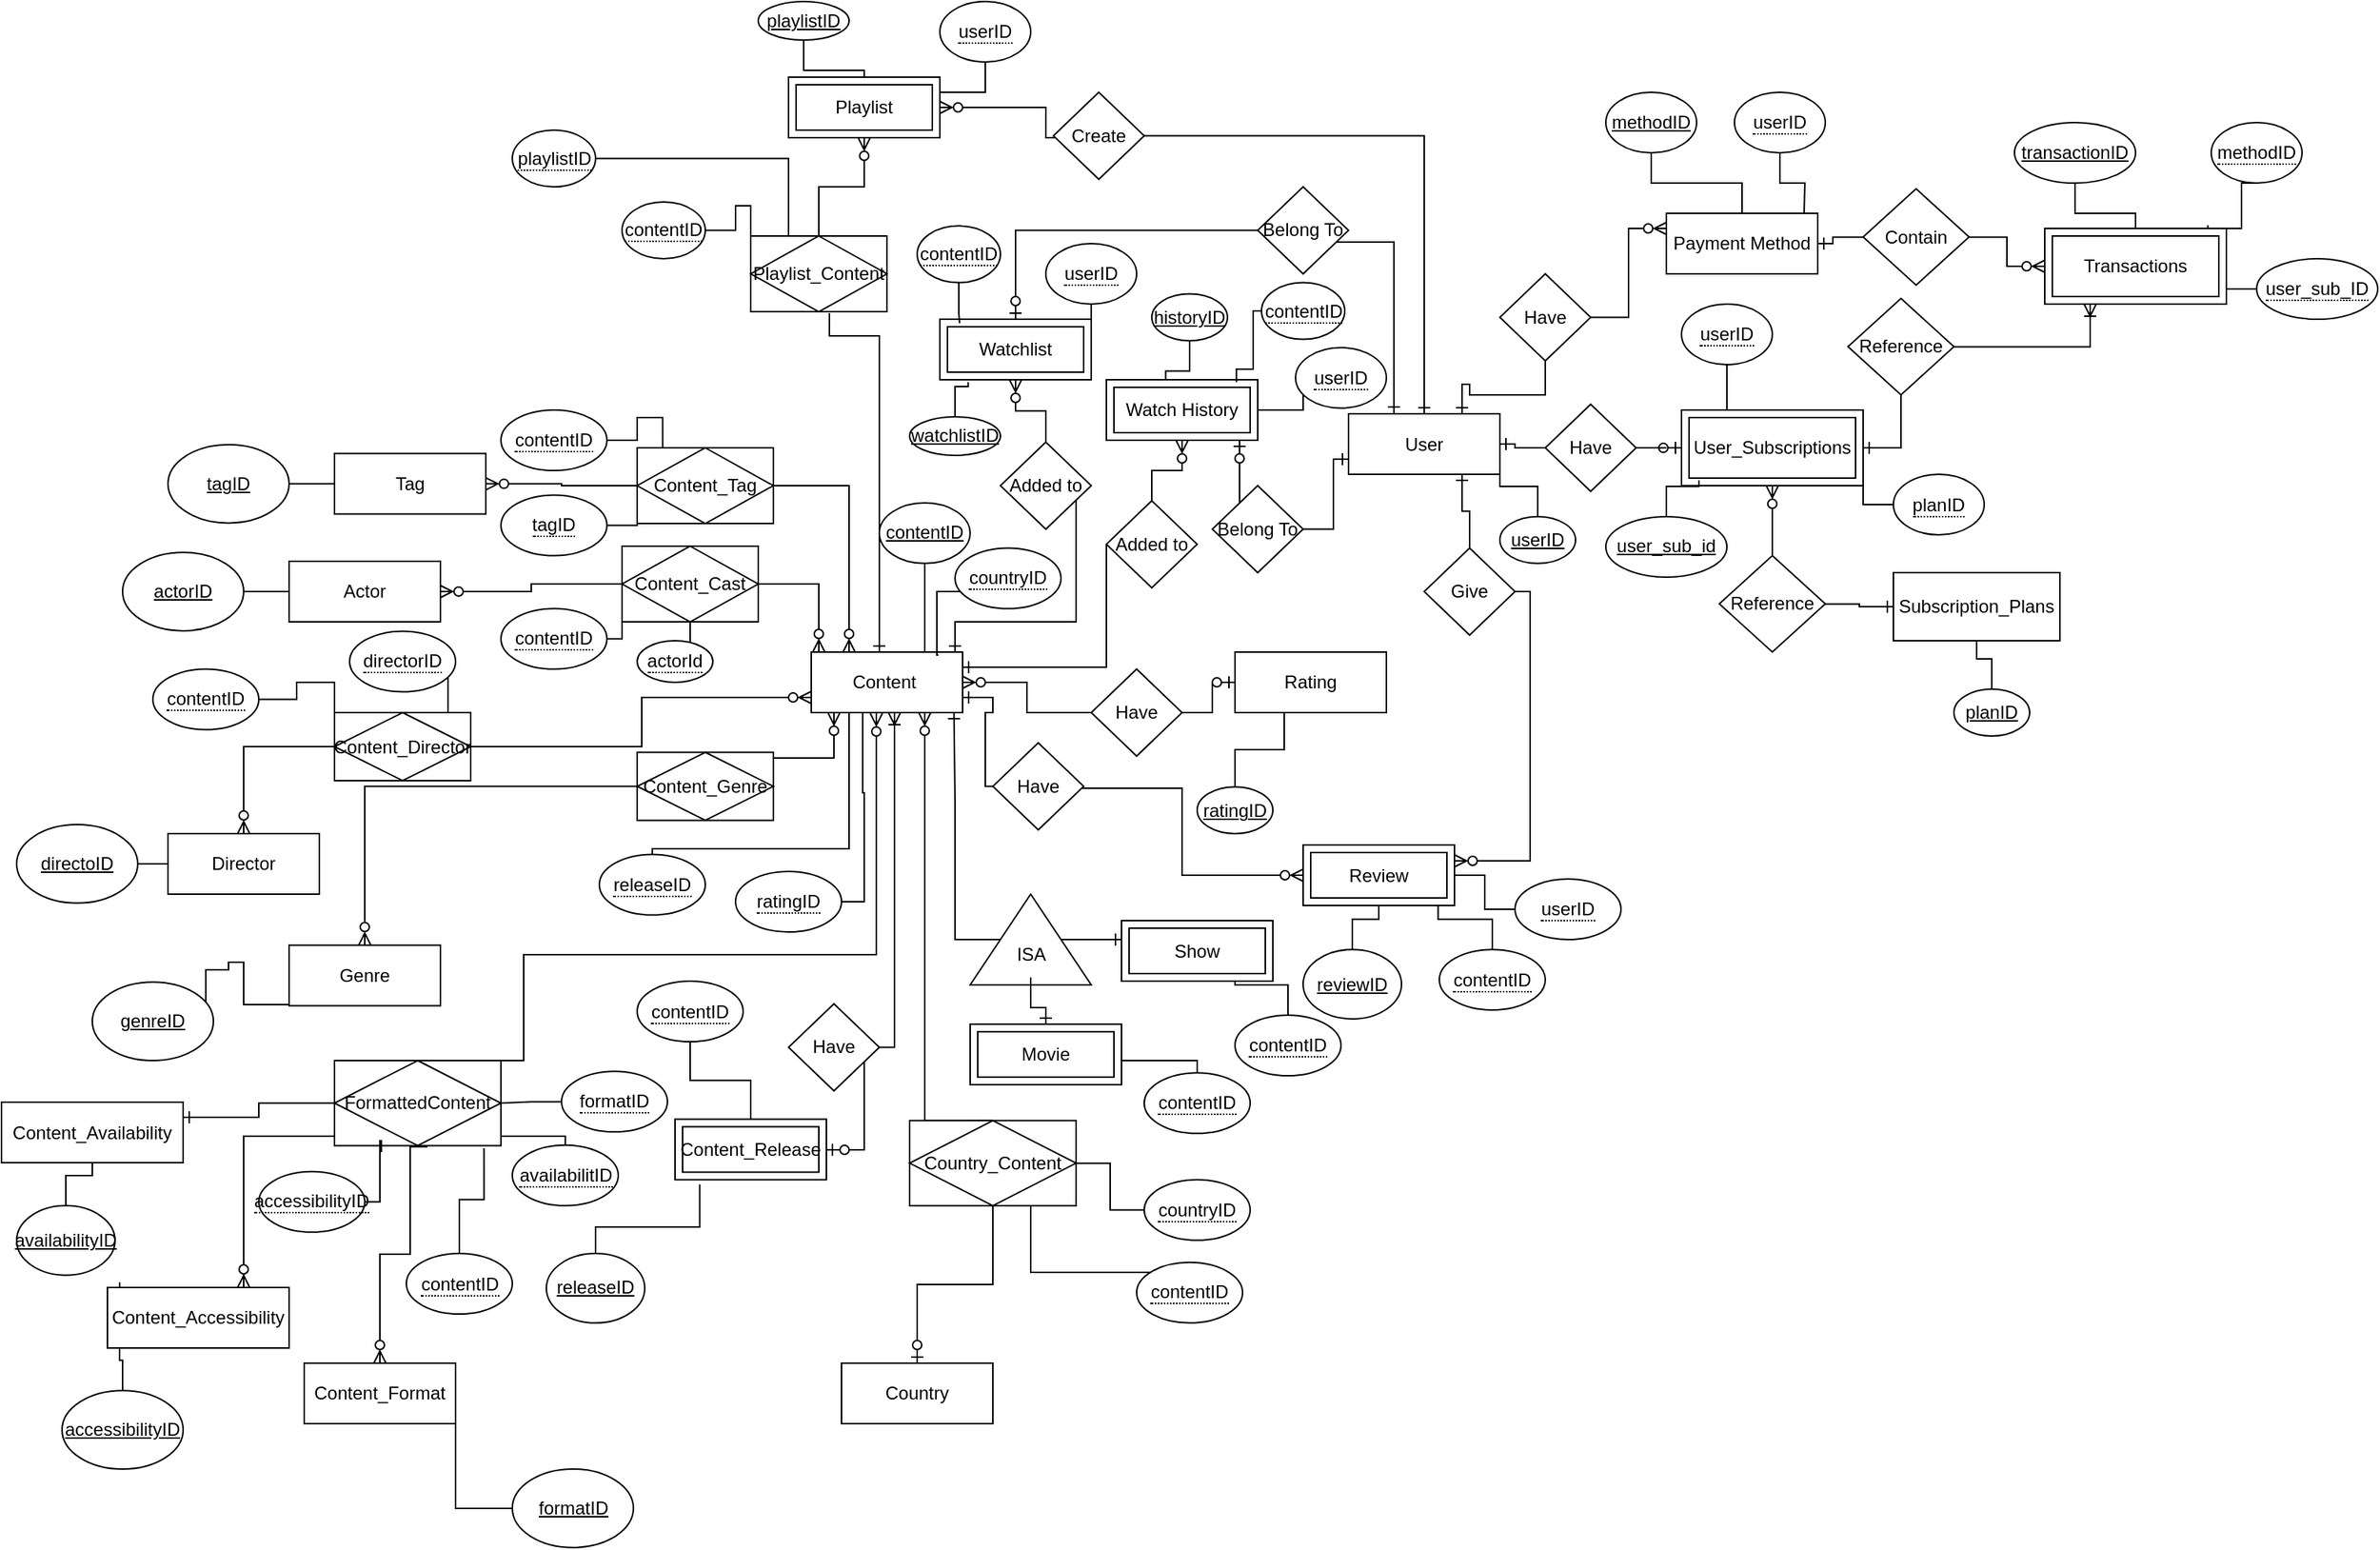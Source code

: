<mxfile version="26.2.15">
  <diagram name="Page-1" id="jFH7VCU_VC9FivVsmgu8">
    <mxGraphModel dx="3639" dy="2957" grid="1" gridSize="10" guides="1" tooltips="1" connect="1" arrows="1" fold="1" page="1" pageScale="1" pageWidth="850" pageHeight="1100" math="0" shadow="0">
      <root>
        <mxCell id="0" />
        <mxCell id="1" parent="0" />
        <mxCell id="uuQKjsw6KnlotaXKuw2k-1" value="Content&amp;nbsp;" style="whiteSpace=wrap;html=1;align=center;" parent="1" vertex="1">
          <mxGeometry x="375" y="310" width="100" height="40" as="geometry" />
        </mxCell>
        <mxCell id="uuQKjsw6KnlotaXKuw2k-2" value="Director" style="whiteSpace=wrap;html=1;align=center;" parent="1" vertex="1">
          <mxGeometry x="-50" y="430" width="100" height="40" as="geometry" />
        </mxCell>
        <mxCell id="uuQKjsw6KnlotaXKuw2k-3" value="Actor" style="whiteSpace=wrap;html=1;align=center;" parent="1" vertex="1">
          <mxGeometry x="30" y="250" width="100" height="40" as="geometry" />
        </mxCell>
        <mxCell id="uuQKjsw6KnlotaXKuw2k-4" value="Genre" style="whiteSpace=wrap;html=1;align=center;" parent="1" vertex="1">
          <mxGeometry x="30" y="503.75" width="100" height="40" as="geometry" />
        </mxCell>
        <mxCell id="uuQKjsw6KnlotaXKuw2k-8" value="" style="edgeStyle=orthogonalEdgeStyle;rounded=0;orthogonalLoop=1;jettySize=auto;html=1;endArrow=ERzeroToMany;endFill=0;" parent="1" source="uuQKjsw6KnlotaXKuw2k-7" target="uuQKjsw6KnlotaXKuw2k-3" edge="1">
          <mxGeometry relative="1" as="geometry" />
        </mxCell>
        <mxCell id="uuQKjsw6KnlotaXKuw2k-9" value="" style="edgeStyle=orthogonalEdgeStyle;rounded=0;orthogonalLoop=1;jettySize=auto;html=1;endArrow=ERzeroToMany;endFill=0;" parent="1" source="uuQKjsw6KnlotaXKuw2k-7" target="uuQKjsw6KnlotaXKuw2k-1" edge="1">
          <mxGeometry relative="1" as="geometry">
            <Array as="points">
              <mxPoint x="380" y="265" />
            </Array>
          </mxGeometry>
        </mxCell>
        <mxCell id="uuQKjsw6KnlotaXKuw2k-7" value="Content_Cast" style="shape=associativeEntity;whiteSpace=wrap;html=1;align=center;" parent="1" vertex="1">
          <mxGeometry x="250" y="240" width="90" height="50" as="geometry" />
        </mxCell>
        <mxCell id="uuQKjsw6KnlotaXKuw2k-14" value="" style="edgeStyle=orthogonalEdgeStyle;rounded=0;orthogonalLoop=1;jettySize=auto;html=1;endArrow=ERzeroToMany;endFill=0;" parent="1" source="uuQKjsw6KnlotaXKuw2k-13" target="uuQKjsw6KnlotaXKuw2k-1" edge="1">
          <mxGeometry relative="1" as="geometry">
            <Array as="points">
              <mxPoint x="263" y="373" />
              <mxPoint x="263" y="340" />
            </Array>
          </mxGeometry>
        </mxCell>
        <mxCell id="uuQKjsw6KnlotaXKuw2k-15" value="" style="edgeStyle=orthogonalEdgeStyle;rounded=0;orthogonalLoop=1;jettySize=auto;html=1;endArrow=ERzeroToMany;endFill=0;" parent="1" source="uuQKjsw6KnlotaXKuw2k-13" target="uuQKjsw6KnlotaXKuw2k-2" edge="1">
          <mxGeometry relative="1" as="geometry" />
        </mxCell>
        <mxCell id="uuQKjsw6KnlotaXKuw2k-13" value="Content_Director" style="shape=associativeEntity;whiteSpace=wrap;html=1;align=center;" parent="1" vertex="1">
          <mxGeometry x="60" y="350" width="90" height="45" as="geometry" />
        </mxCell>
        <mxCell id="uuQKjsw6KnlotaXKuw2k-17" style="edgeStyle=orthogonalEdgeStyle;rounded=0;orthogonalLoop=1;jettySize=auto;html=1;endArrow=ERzeroToMany;endFill=0;exitX=1;exitY=0.25;exitDx=0;exitDy=0;" parent="1" source="Eqg1BAWGYRkSz8PDSoUg-21" edge="1">
          <mxGeometry relative="1" as="geometry">
            <mxPoint x="390" y="350" as="targetPoint" />
            <Array as="points">
              <mxPoint x="350" y="380" />
              <mxPoint x="390" y="380" />
            </Array>
            <mxPoint x="330" y="380" as="sourcePoint" />
          </mxGeometry>
        </mxCell>
        <mxCell id="uuQKjsw6KnlotaXKuw2k-18" value="" style="edgeStyle=orthogonalEdgeStyle;rounded=0;orthogonalLoop=1;jettySize=auto;html=1;endArrow=ERzeroToMany;endFill=0;exitX=0;exitY=0.5;exitDx=0;exitDy=0;" parent="1" source="Eqg1BAWGYRkSz8PDSoUg-21" target="uuQKjsw6KnlotaXKuw2k-4" edge="1">
          <mxGeometry relative="1" as="geometry">
            <mxPoint x="270" y="400" as="sourcePoint" />
          </mxGeometry>
        </mxCell>
        <mxCell id="uuQKjsw6KnlotaXKuw2k-19" value="Review" style="shape=ext;margin=3;double=1;whiteSpace=wrap;html=1;align=center;" parent="1" vertex="1">
          <mxGeometry x="700" y="437.5" width="100" height="40" as="geometry" />
        </mxCell>
        <mxCell id="uuQKjsw6KnlotaXKuw2k-23" style="edgeStyle=orthogonalEdgeStyle;rounded=0;orthogonalLoop=1;jettySize=auto;html=1;entryX=0;entryY=0.5;entryDx=0;entryDy=0;endArrow=ERzeroToMany;endFill=0;" parent="1" source="uuQKjsw6KnlotaXKuw2k-22" target="uuQKjsw6KnlotaXKuw2k-19" edge="1">
          <mxGeometry relative="1" as="geometry">
            <Array as="points">
              <mxPoint x="620" y="400" />
              <mxPoint x="620" y="458" />
            </Array>
          </mxGeometry>
        </mxCell>
        <mxCell id="uuQKjsw6KnlotaXKuw2k-78" style="edgeStyle=orthogonalEdgeStyle;rounded=0;orthogonalLoop=1;jettySize=auto;html=1;entryX=1;entryY=0.75;entryDx=0;entryDy=0;endArrow=ERone;endFill=0;" parent="1" source="uuQKjsw6KnlotaXKuw2k-22" target="uuQKjsw6KnlotaXKuw2k-1" edge="1">
          <mxGeometry relative="1" as="geometry">
            <Array as="points">
              <mxPoint x="490" y="399" />
              <mxPoint x="490" y="350" />
              <mxPoint x="495" y="350" />
              <mxPoint x="495" y="340" />
            </Array>
          </mxGeometry>
        </mxCell>
        <mxCell id="uuQKjsw6KnlotaXKuw2k-22" value="Have" style="shape=rhombus;perimeter=rhombusPerimeter;whiteSpace=wrap;html=1;align=center;" parent="1" vertex="1">
          <mxGeometry x="495" y="370" width="60" height="57.5" as="geometry" />
        </mxCell>
        <mxCell id="uuQKjsw6KnlotaXKuw2k-26" value="" style="edgeStyle=orthogonalEdgeStyle;rounded=0;orthogonalLoop=1;jettySize=auto;html=1;endArrow=ERzeroToMany;endFill=0;exitX=0.558;exitY=1.014;exitDx=0;exitDy=0;entryX=0.5;entryY=0;entryDx=0;entryDy=0;exitPerimeter=0;" parent="1" source="Eqg1BAWGYRkSz8PDSoUg-18" target="Eqg1BAWGYRkSz8PDSoUg-4" edge="1">
          <mxGeometry relative="1" as="geometry">
            <mxPoint x="135" y="572.5" as="sourcePoint" />
            <mxPoint x="100" y="641.87" as="targetPoint" />
            <Array as="points">
              <mxPoint x="110" y="637" />
              <mxPoint x="110" y="708" />
              <mxPoint x="90" y="708" />
            </Array>
          </mxGeometry>
        </mxCell>
        <mxCell id="uuQKjsw6KnlotaXKuw2k-32" value="" style="edgeStyle=orthogonalEdgeStyle;rounded=0;orthogonalLoop=1;jettySize=auto;html=1;endArrow=ERzeroToOne;endFill=0;entryX=0;entryY=0.5;entryDx=0;entryDy=0;" parent="1" source="uuQKjsw6KnlotaXKuw2k-31" target="Eqg1BAWGYRkSz8PDSoUg-29" edge="1">
          <mxGeometry relative="1" as="geometry">
            <mxPoint x="640" y="350" as="targetPoint" />
          </mxGeometry>
        </mxCell>
        <mxCell id="uuQKjsw6KnlotaXKuw2k-79" style="edgeStyle=orthogonalEdgeStyle;rounded=0;orthogonalLoop=1;jettySize=auto;html=1;entryX=1;entryY=0.5;entryDx=0;entryDy=0;endArrow=ERzeroToMany;endFill=0;" parent="1" source="uuQKjsw6KnlotaXKuw2k-31" target="uuQKjsw6KnlotaXKuw2k-1" edge="1">
          <mxGeometry relative="1" as="geometry" />
        </mxCell>
        <mxCell id="uuQKjsw6KnlotaXKuw2k-31" value="Have" style="shape=rhombus;perimeter=rhombusPerimeter;whiteSpace=wrap;html=1;align=center;" parent="1" vertex="1">
          <mxGeometry x="560" y="321.25" width="60" height="57.5" as="geometry" />
        </mxCell>
        <mxCell id="uuQKjsw6KnlotaXKuw2k-37" value="Playlist" style="shape=ext;margin=3;double=1;whiteSpace=wrap;html=1;align=center;" parent="1" vertex="1">
          <mxGeometry x="360" y="-70" width="100" height="40" as="geometry" />
        </mxCell>
        <mxCell id="uuQKjsw6KnlotaXKuw2k-40" value="" style="edgeStyle=orthogonalEdgeStyle;rounded=0;orthogonalLoop=1;jettySize=auto;html=1;endArrow=ERzeroToMany;endFill=0;exitX=0.5;exitY=0;exitDx=0;exitDy=0;" parent="1" source="uuQKjsw6KnlotaXKuw2k-131" target="uuQKjsw6KnlotaXKuw2k-37" edge="1">
          <mxGeometry relative="1" as="geometry">
            <mxPoint x="425" y="40" as="sourcePoint" />
          </mxGeometry>
        </mxCell>
        <mxCell id="uuQKjsw6KnlotaXKuw2k-42" style="edgeStyle=orthogonalEdgeStyle;rounded=0;orthogonalLoop=1;jettySize=auto;html=1;endArrow=ERone;endFill=0;exitX=0.578;exitY=1.02;exitDx=0;exitDy=0;exitPerimeter=0;" parent="1" source="uuQKjsw6KnlotaXKuw2k-131" edge="1">
          <mxGeometry relative="1" as="geometry">
            <mxPoint x="425" y="97.5" as="sourcePoint" />
            <mxPoint x="420" y="310" as="targetPoint" />
            <Array as="points">
              <mxPoint x="420" y="101" />
              <mxPoint x="420" y="310" />
            </Array>
          </mxGeometry>
        </mxCell>
        <mxCell id="uuQKjsw6KnlotaXKuw2k-43" value="Content_Release" style="shape=ext;margin=3;double=1;whiteSpace=wrap;html=1;align=center;" parent="1" vertex="1">
          <mxGeometry x="285" y="618.75" width="100" height="40" as="geometry" />
        </mxCell>
        <mxCell id="uuQKjsw6KnlotaXKuw2k-45" value="" style="edgeStyle=orthogonalEdgeStyle;rounded=0;orthogonalLoop=1;jettySize=auto;html=1;endArrow=ERzeroToOne;endFill=0;" parent="1" source="uuQKjsw6KnlotaXKuw2k-44" target="uuQKjsw6KnlotaXKuw2k-43" edge="1">
          <mxGeometry relative="1" as="geometry">
            <Array as="points">
              <mxPoint x="410" y="639" />
            </Array>
          </mxGeometry>
        </mxCell>
        <mxCell id="uuQKjsw6KnlotaXKuw2k-46" style="edgeStyle=orthogonalEdgeStyle;rounded=0;orthogonalLoop=1;jettySize=auto;html=1;endArrow=ERoneToMany;endFill=0;" parent="1" source="uuQKjsw6KnlotaXKuw2k-44" edge="1">
          <mxGeometry relative="1" as="geometry">
            <mxPoint x="430" y="350" as="targetPoint" />
            <Array as="points">
              <mxPoint x="430" y="571" />
            </Array>
          </mxGeometry>
        </mxCell>
        <mxCell id="uuQKjsw6KnlotaXKuw2k-44" value="Have" style="shape=rhombus;perimeter=rhombusPerimeter;whiteSpace=wrap;html=1;align=center;" parent="1" vertex="1">
          <mxGeometry x="360" y="542.5" width="60" height="57.5" as="geometry" />
        </mxCell>
        <mxCell id="uuQKjsw6KnlotaXKuw2k-47" value="Watch History" style="shape=ext;margin=3;double=1;whiteSpace=wrap;html=1;align=center;" parent="1" vertex="1">
          <mxGeometry x="570" y="130" width="100" height="40" as="geometry" />
        </mxCell>
        <mxCell id="uuQKjsw6KnlotaXKuw2k-49" value="" style="edgeStyle=orthogonalEdgeStyle;rounded=0;orthogonalLoop=1;jettySize=auto;html=1;endArrow=ERzeroToMany;endFill=0;" parent="1" source="uuQKjsw6KnlotaXKuw2k-48" target="uuQKjsw6KnlotaXKuw2k-47" edge="1">
          <mxGeometry relative="1" as="geometry" />
        </mxCell>
        <mxCell id="uuQKjsw6KnlotaXKuw2k-50" style="edgeStyle=orthogonalEdgeStyle;rounded=0;orthogonalLoop=1;jettySize=auto;html=1;entryX=1;entryY=0.25;entryDx=0;entryDy=0;endArrow=ERone;endFill=0;" parent="1" source="uuQKjsw6KnlotaXKuw2k-48" target="uuQKjsw6KnlotaXKuw2k-1" edge="1">
          <mxGeometry relative="1" as="geometry">
            <Array as="points">
              <mxPoint x="570" y="320" />
            </Array>
          </mxGeometry>
        </mxCell>
        <mxCell id="uuQKjsw6KnlotaXKuw2k-48" value="Added to" style="shape=rhombus;perimeter=rhombusPerimeter;whiteSpace=wrap;html=1;align=center;" parent="1" vertex="1">
          <mxGeometry x="570" y="210" width="60" height="57.5" as="geometry" />
        </mxCell>
        <mxCell id="uuQKjsw6KnlotaXKuw2k-51" value="Tag" style="whiteSpace=wrap;html=1;align=center;" parent="1" vertex="1">
          <mxGeometry x="60" y="178.75" width="100" height="40" as="geometry" />
        </mxCell>
        <mxCell id="uuQKjsw6KnlotaXKuw2k-53" value="" style="edgeStyle=orthogonalEdgeStyle;rounded=0;orthogonalLoop=1;jettySize=auto;html=1;endArrow=ERzeroToMany;endFill=0;" parent="1" source="uuQKjsw6KnlotaXKuw2k-52" target="uuQKjsw6KnlotaXKuw2k-51" edge="1">
          <mxGeometry relative="1" as="geometry" />
        </mxCell>
        <mxCell id="uuQKjsw6KnlotaXKuw2k-54" style="edgeStyle=orthogonalEdgeStyle;rounded=0;orthogonalLoop=1;jettySize=auto;html=1;entryX=0.25;entryY=0;entryDx=0;entryDy=0;endArrow=ERzeroToMany;endFill=0;" parent="1" source="uuQKjsw6KnlotaXKuw2k-52" target="uuQKjsw6KnlotaXKuw2k-1" edge="1">
          <mxGeometry relative="1" as="geometry" />
        </mxCell>
        <mxCell id="uuQKjsw6KnlotaXKuw2k-52" value="Content_Tag" style="shape=associativeEntity;whiteSpace=wrap;html=1;align=center;" parent="1" vertex="1">
          <mxGeometry x="260" y="175" width="90" height="50" as="geometry" />
        </mxCell>
        <mxCell id="uuQKjsw6KnlotaXKuw2k-67" style="edgeStyle=orthogonalEdgeStyle;rounded=0;orthogonalLoop=1;jettySize=auto;html=1;entryX=0.5;entryY=1;entryDx=0;entryDy=0;endArrow=ERzeroToMany;endFill=0;" parent="1" source="uuQKjsw6KnlotaXKuw2k-64" target="uuQKjsw6KnlotaXKuw2k-65" edge="1">
          <mxGeometry relative="1" as="geometry" />
        </mxCell>
        <mxCell id="uuQKjsw6KnlotaXKuw2k-64" value="Added to" style="shape=rhombus;perimeter=rhombusPerimeter;whiteSpace=wrap;html=1;align=center;" parent="1" vertex="1">
          <mxGeometry x="500" y="171.25" width="60" height="57.5" as="geometry" />
        </mxCell>
        <mxCell id="uuQKjsw6KnlotaXKuw2k-65" value="Watchlist" style="shape=ext;margin=3;double=1;whiteSpace=wrap;html=1;align=center;" parent="1" vertex="1">
          <mxGeometry x="460" y="90" width="100" height="40" as="geometry" />
        </mxCell>
        <mxCell id="uuQKjsw6KnlotaXKuw2k-68" style="edgeStyle=orthogonalEdgeStyle;rounded=0;orthogonalLoop=1;jettySize=auto;html=1;endArrow=ERone;endFill=0;" parent="1" source="uuQKjsw6KnlotaXKuw2k-64" edge="1">
          <mxGeometry relative="1" as="geometry">
            <mxPoint x="470" y="310" as="targetPoint" />
            <Array as="points">
              <mxPoint x="550" y="290" />
              <mxPoint x="470" y="290" />
            </Array>
          </mxGeometry>
        </mxCell>
        <mxCell id="uuQKjsw6KnlotaXKuw2k-80" value="Country" style="whiteSpace=wrap;html=1;align=center;" parent="1" vertex="1">
          <mxGeometry x="395" y="780" width="100" height="40" as="geometry" />
        </mxCell>
        <mxCell id="uuQKjsw6KnlotaXKuw2k-87" value="User" style="whiteSpace=wrap;html=1;align=center;" parent="1" vertex="1">
          <mxGeometry x="730" y="152.5" width="100" height="40" as="geometry" />
        </mxCell>
        <mxCell id="uuQKjsw6KnlotaXKuw2k-90" value="" style="edgeStyle=orthogonalEdgeStyle;rounded=0;orthogonalLoop=1;jettySize=auto;html=1;endArrow=ERzeroToOne;endFill=0;" parent="1" source="uuQKjsw6KnlotaXKuw2k-88" target="uuQKjsw6KnlotaXKuw2k-65" edge="1">
          <mxGeometry relative="1" as="geometry" />
        </mxCell>
        <mxCell id="uuQKjsw6KnlotaXKuw2k-88" value="Belong To" style="shape=rhombus;perimeter=rhombusPerimeter;whiteSpace=wrap;html=1;align=center;" parent="1" vertex="1">
          <mxGeometry x="670" y="2.5" width="60" height="57.5" as="geometry" />
        </mxCell>
        <mxCell id="uuQKjsw6KnlotaXKuw2k-91" style="edgeStyle=orthogonalEdgeStyle;rounded=0;orthogonalLoop=1;jettySize=auto;html=1;endArrow=ERone;endFill=0;" parent="1" source="uuQKjsw6KnlotaXKuw2k-88" edge="1">
          <mxGeometry relative="1" as="geometry">
            <mxPoint x="760" y="152" as="targetPoint" />
            <Array as="points">
              <mxPoint x="760" y="39" />
              <mxPoint x="760" y="152" />
            </Array>
          </mxGeometry>
        </mxCell>
        <mxCell id="uuQKjsw6KnlotaXKuw2k-94" style="edgeStyle=orthogonalEdgeStyle;rounded=0;orthogonalLoop=1;jettySize=auto;html=1;entryX=1;entryY=0.5;entryDx=0;entryDy=0;endArrow=ERzeroToMany;endFill=0;" parent="1" source="uuQKjsw6KnlotaXKuw2k-92" target="uuQKjsw6KnlotaXKuw2k-37" edge="1">
          <mxGeometry relative="1" as="geometry">
            <Array as="points">
              <mxPoint x="530" y="-30" />
              <mxPoint x="530" y="-50" />
            </Array>
          </mxGeometry>
        </mxCell>
        <mxCell id="uuQKjsw6KnlotaXKuw2k-92" value="Create" style="shape=rhombus;perimeter=rhombusPerimeter;whiteSpace=wrap;html=1;align=center;" parent="1" vertex="1">
          <mxGeometry x="535" y="-60" width="60" height="57.5" as="geometry" />
        </mxCell>
        <mxCell id="uuQKjsw6KnlotaXKuw2k-95" style="edgeStyle=orthogonalEdgeStyle;rounded=0;orthogonalLoop=1;jettySize=auto;html=1;endArrow=ERone;endFill=0;entryX=0.5;entryY=0;entryDx=0;entryDy=0;" parent="1" source="uuQKjsw6KnlotaXKuw2k-92" target="uuQKjsw6KnlotaXKuw2k-87" edge="1">
          <mxGeometry relative="1" as="geometry">
            <mxPoint x="780" y="150" as="targetPoint" />
            <Array as="points">
              <mxPoint x="780" y="-31" />
            </Array>
          </mxGeometry>
        </mxCell>
        <mxCell id="uuQKjsw6KnlotaXKuw2k-98" style="edgeStyle=orthogonalEdgeStyle;rounded=0;orthogonalLoop=1;jettySize=auto;html=1;entryX=0;entryY=0.75;entryDx=0;entryDy=0;endArrow=ERone;endFill=0;" parent="1" source="uuQKjsw6KnlotaXKuw2k-96" target="uuQKjsw6KnlotaXKuw2k-87" edge="1">
          <mxGeometry relative="1" as="geometry" />
        </mxCell>
        <mxCell id="uuQKjsw6KnlotaXKuw2k-96" value="Belong To" style="shape=rhombus;perimeter=rhombusPerimeter;whiteSpace=wrap;html=1;align=center;" parent="1" vertex="1">
          <mxGeometry x="640" y="200" width="60" height="57.5" as="geometry" />
        </mxCell>
        <mxCell id="uuQKjsw6KnlotaXKuw2k-99" style="edgeStyle=orthogonalEdgeStyle;rounded=0;orthogonalLoop=1;jettySize=auto;html=1;entryX=0.88;entryY=1;entryDx=0;entryDy=0;entryPerimeter=0;endArrow=ERzeroToOne;endFill=0;" parent="1" source="uuQKjsw6KnlotaXKuw2k-96" target="uuQKjsw6KnlotaXKuw2k-47" edge="1">
          <mxGeometry relative="1" as="geometry">
            <Array as="points">
              <mxPoint x="658" y="190" />
              <mxPoint x="658" y="190" />
            </Array>
          </mxGeometry>
        </mxCell>
        <mxCell id="uuQKjsw6KnlotaXKuw2k-103" style="edgeStyle=orthogonalEdgeStyle;rounded=0;orthogonalLoop=1;jettySize=auto;html=1;entryX=0.75;entryY=1;entryDx=0;entryDy=0;endArrow=ERone;endFill=0;" parent="1" source="uuQKjsw6KnlotaXKuw2k-101" target="uuQKjsw6KnlotaXKuw2k-87" edge="1">
          <mxGeometry relative="1" as="geometry" />
        </mxCell>
        <mxCell id="uuQKjsw6KnlotaXKuw2k-101" value="Give" style="shape=rhombus;perimeter=rhombusPerimeter;whiteSpace=wrap;html=1;align=center;" parent="1" vertex="1">
          <mxGeometry x="780" y="241.25" width="60" height="57.5" as="geometry" />
        </mxCell>
        <mxCell id="uuQKjsw6KnlotaXKuw2k-105" style="edgeStyle=orthogonalEdgeStyle;rounded=0;orthogonalLoop=1;jettySize=auto;html=1;entryX=1;entryY=0.25;entryDx=0;entryDy=0;endArrow=ERzeroToMany;endFill=0;" parent="1" source="uuQKjsw6KnlotaXKuw2k-101" target="uuQKjsw6KnlotaXKuw2k-19" edge="1">
          <mxGeometry relative="1" as="geometry">
            <Array as="points">
              <mxPoint x="850" y="270" />
              <mxPoint x="850" y="448" />
              <mxPoint x="800" y="448" />
            </Array>
          </mxGeometry>
        </mxCell>
        <mxCell id="uuQKjsw6KnlotaXKuw2k-106" value="User_Subscriptions" style="shape=ext;margin=3;double=1;whiteSpace=wrap;html=1;align=center;" parent="1" vertex="1">
          <mxGeometry x="950" y="150" width="120" height="50" as="geometry" />
        </mxCell>
        <mxCell id="uuQKjsw6KnlotaXKuw2k-108" value="" style="edgeStyle=orthogonalEdgeStyle;rounded=0;orthogonalLoop=1;jettySize=auto;html=1;endArrow=ERone;endFill=0;" parent="1" source="uuQKjsw6KnlotaXKuw2k-107" target="uuQKjsw6KnlotaXKuw2k-87" edge="1">
          <mxGeometry relative="1" as="geometry" />
        </mxCell>
        <mxCell id="uuQKjsw6KnlotaXKuw2k-109" value="" style="edgeStyle=orthogonalEdgeStyle;rounded=0;orthogonalLoop=1;jettySize=auto;html=1;endArrow=ERzeroToOne;endFill=0;" parent="1" source="uuQKjsw6KnlotaXKuw2k-107" target="uuQKjsw6KnlotaXKuw2k-106" edge="1">
          <mxGeometry relative="1" as="geometry" />
        </mxCell>
        <mxCell id="uuQKjsw6KnlotaXKuw2k-107" value="Have" style="shape=rhombus;perimeter=rhombusPerimeter;whiteSpace=wrap;html=1;align=center;" parent="1" vertex="1">
          <mxGeometry x="860" y="146.25" width="60" height="57.5" as="geometry" />
        </mxCell>
        <mxCell id="uuQKjsw6KnlotaXKuw2k-112" value="" style="edgeStyle=orthogonalEdgeStyle;rounded=0;orthogonalLoop=1;jettySize=auto;html=1;endArrow=ERzeroToMany;endFill=0;" parent="1" source="uuQKjsw6KnlotaXKuw2k-110" target="uuQKjsw6KnlotaXKuw2k-106" edge="1">
          <mxGeometry relative="1" as="geometry" />
        </mxCell>
        <mxCell id="uuQKjsw6KnlotaXKuw2k-113" value="" style="edgeStyle=orthogonalEdgeStyle;rounded=0;orthogonalLoop=1;jettySize=auto;html=1;endArrow=ERone;endFill=0;" parent="1" source="uuQKjsw6KnlotaXKuw2k-110" target="uuQKjsw6KnlotaXKuw2k-111" edge="1">
          <mxGeometry relative="1" as="geometry" />
        </mxCell>
        <mxCell id="uuQKjsw6KnlotaXKuw2k-110" value="Reference" style="shape=rhombus;perimeter=rhombusPerimeter;whiteSpace=wrap;html=1;align=center;" parent="1" vertex="1">
          <mxGeometry x="975" y="246.25" width="70" height="63.75" as="geometry" />
        </mxCell>
        <mxCell id="uuQKjsw6KnlotaXKuw2k-111" value="Subscription_Plans" style="whiteSpace=wrap;html=1;align=center;" parent="1" vertex="1">
          <mxGeometry x="1090" y="257.5" width="110" height="45" as="geometry" />
        </mxCell>
        <mxCell id="uuQKjsw6KnlotaXKuw2k-117" style="edgeStyle=orthogonalEdgeStyle;rounded=0;orthogonalLoop=1;jettySize=auto;html=1;entryX=0;entryY=0.25;entryDx=0;entryDy=0;endArrow=ERzeroToMany;endFill=0;" parent="1" source="uuQKjsw6KnlotaXKuw2k-114" target="uuQKjsw6KnlotaXKuw2k-115" edge="1">
          <mxGeometry relative="1" as="geometry" />
        </mxCell>
        <mxCell id="uuQKjsw6KnlotaXKuw2k-120" style="edgeStyle=orthogonalEdgeStyle;rounded=0;orthogonalLoop=1;jettySize=auto;html=1;entryX=0.75;entryY=0;entryDx=0;entryDy=0;endArrow=ERone;endFill=0;" parent="1" source="uuQKjsw6KnlotaXKuw2k-114" target="uuQKjsw6KnlotaXKuw2k-87" edge="1">
          <mxGeometry relative="1" as="geometry">
            <Array as="points">
              <mxPoint x="860" y="140" />
              <mxPoint x="810" y="140" />
              <mxPoint x="810" y="133" />
              <mxPoint x="805" y="133" />
            </Array>
          </mxGeometry>
        </mxCell>
        <mxCell id="uuQKjsw6KnlotaXKuw2k-114" value="Have" style="shape=rhombus;perimeter=rhombusPerimeter;whiteSpace=wrap;html=1;align=center;" parent="1" vertex="1">
          <mxGeometry x="830" y="60" width="60" height="57.5" as="geometry" />
        </mxCell>
        <mxCell id="uuQKjsw6KnlotaXKuw2k-115" value="Payment Method" style="whiteSpace=wrap;html=1;align=center;" parent="1" vertex="1">
          <mxGeometry x="940" y="20" width="100" height="40" as="geometry" />
        </mxCell>
        <mxCell id="uuQKjsw6KnlotaXKuw2k-121" value="Transactions" style="shape=ext;margin=3;double=1;whiteSpace=wrap;html=1;align=center;" parent="1" vertex="1">
          <mxGeometry x="1190" y="30" width="120" height="50" as="geometry" />
        </mxCell>
        <mxCell id="uuQKjsw6KnlotaXKuw2k-127" value="" style="edgeStyle=orthogonalEdgeStyle;rounded=0;orthogonalLoop=1;jettySize=auto;html=1;endArrow=ERone;endFill=0;" parent="1" source="uuQKjsw6KnlotaXKuw2k-124" target="uuQKjsw6KnlotaXKuw2k-115" edge="1">
          <mxGeometry relative="1" as="geometry" />
        </mxCell>
        <mxCell id="uuQKjsw6KnlotaXKuw2k-128" value="" style="edgeStyle=orthogonalEdgeStyle;rounded=0;orthogonalLoop=1;jettySize=auto;html=1;endArrow=ERzeroToMany;endFill=0;" parent="1" source="uuQKjsw6KnlotaXKuw2k-124" target="uuQKjsw6KnlotaXKuw2k-121" edge="1">
          <mxGeometry relative="1" as="geometry" />
        </mxCell>
        <mxCell id="uuQKjsw6KnlotaXKuw2k-124" value="Contain" style="shape=rhombus;perimeter=rhombusPerimeter;whiteSpace=wrap;html=1;align=center;" parent="1" vertex="1">
          <mxGeometry x="1070" y="3.75" width="70" height="63.75" as="geometry" />
        </mxCell>
        <mxCell id="uuQKjsw6KnlotaXKuw2k-126" style="edgeStyle=orthogonalEdgeStyle;rounded=0;orthogonalLoop=1;jettySize=auto;html=1;entryX=1;entryY=0.5;entryDx=0;entryDy=0;endArrow=ERone;endFill=0;" parent="1" source="uuQKjsw6KnlotaXKuw2k-125" target="uuQKjsw6KnlotaXKuw2k-106" edge="1">
          <mxGeometry relative="1" as="geometry" />
        </mxCell>
        <mxCell id="uuQKjsw6KnlotaXKuw2k-129" style="edgeStyle=orthogonalEdgeStyle;rounded=0;orthogonalLoop=1;jettySize=auto;html=1;entryX=0.25;entryY=1;entryDx=0;entryDy=0;endArrow=ERoneToMany;endFill=0;" parent="1" source="uuQKjsw6KnlotaXKuw2k-125" target="uuQKjsw6KnlotaXKuw2k-121" edge="1">
          <mxGeometry relative="1" as="geometry" />
        </mxCell>
        <mxCell id="uuQKjsw6KnlotaXKuw2k-125" value="Reference" style="shape=rhombus;perimeter=rhombusPerimeter;whiteSpace=wrap;html=1;align=center;" parent="1" vertex="1">
          <mxGeometry x="1060" y="76.25" width="70" height="63.75" as="geometry" />
        </mxCell>
        <mxCell id="uuQKjsw6KnlotaXKuw2k-131" value="Playlist_Content" style="shape=associativeEntity;whiteSpace=wrap;html=1;align=center;" parent="1" vertex="1">
          <mxGeometry x="335" y="35" width="90" height="50" as="geometry" />
        </mxCell>
        <mxCell id="uuQKjsw6KnlotaXKuw2k-135" style="edgeStyle=orthogonalEdgeStyle;rounded=0;orthogonalLoop=1;jettySize=auto;html=1;entryX=0.067;entryY=-0.087;entryDx=0;entryDy=0;endArrow=none;startFill=0;entryPerimeter=0;" parent="1" source="uuQKjsw6KnlotaXKuw2k-134" target="Eqg1BAWGYRkSz8PDSoUg-11" edge="1">
          <mxGeometry relative="1" as="geometry">
            <mxPoint y="60" as="targetPoint" />
          </mxGeometry>
        </mxCell>
        <mxCell id="uuQKjsw6KnlotaXKuw2k-134" value="accessibilityID" style="ellipse;whiteSpace=wrap;html=1;align=center;fontStyle=4;" parent="1" vertex="1">
          <mxGeometry x="-120" y="798.13" width="80" height="51.87" as="geometry" />
        </mxCell>
        <mxCell id="uuQKjsw6KnlotaXKuw2k-141" value="" style="edgeStyle=orthogonalEdgeStyle;rounded=0;orthogonalLoop=1;jettySize=auto;html=1;endArrow=none;startFill=0;" parent="1" source="uuQKjsw6KnlotaXKuw2k-140" target="uuQKjsw6KnlotaXKuw2k-51" edge="1">
          <mxGeometry relative="1" as="geometry" />
        </mxCell>
        <mxCell id="uuQKjsw6KnlotaXKuw2k-140" value="tagID" style="ellipse;whiteSpace=wrap;html=1;align=center;fontStyle=4;" parent="1" vertex="1">
          <mxGeometry x="-50" y="172.82" width="80" height="51.87" as="geometry" />
        </mxCell>
        <mxCell id="uuQKjsw6KnlotaXKuw2k-142" value="&lt;span style=&quot;border-bottom: 1px dotted&quot;&gt;contentID&lt;/span&gt;" style="ellipse;whiteSpace=wrap;html=1;align=center;" parent="1" vertex="1">
          <mxGeometry x="170" y="150" width="70" height="40" as="geometry" />
        </mxCell>
        <mxCell id="uuQKjsw6KnlotaXKuw2k-146" style="edgeStyle=orthogonalEdgeStyle;rounded=0;orthogonalLoop=1;jettySize=auto;html=1;entryX=0;entryY=0.75;entryDx=0;entryDy=0;endArrow=none;startFill=0;" parent="1" source="uuQKjsw6KnlotaXKuw2k-143" target="uuQKjsw6KnlotaXKuw2k-52" edge="1">
          <mxGeometry relative="1" as="geometry" />
        </mxCell>
        <mxCell id="uuQKjsw6KnlotaXKuw2k-143" value="&lt;span style=&quot;border-bottom: 1px dotted&quot;&gt;tagID&lt;/span&gt;" style="ellipse;whiteSpace=wrap;html=1;align=center;" parent="1" vertex="1">
          <mxGeometry x="170" y="206.25" width="70" height="40" as="geometry" />
        </mxCell>
        <mxCell id="uuQKjsw6KnlotaXKuw2k-145" style="edgeStyle=orthogonalEdgeStyle;rounded=0;orthogonalLoop=1;jettySize=auto;html=1;entryX=0.187;entryY=0.01;entryDx=0;entryDy=0;entryPerimeter=0;endArrow=none;startFill=0;" parent="1" source="uuQKjsw6KnlotaXKuw2k-142" target="uuQKjsw6KnlotaXKuw2k-52" edge="1">
          <mxGeometry relative="1" as="geometry" />
        </mxCell>
        <mxCell id="uuQKjsw6KnlotaXKuw2k-149" style="edgeStyle=orthogonalEdgeStyle;rounded=0;orthogonalLoop=1;jettySize=auto;html=1;entryX=0;entryY=0.75;entryDx=0;entryDy=0;endArrow=none;startFill=0;" parent="1" source="uuQKjsw6KnlotaXKuw2k-147" target="uuQKjsw6KnlotaXKuw2k-7" edge="1">
          <mxGeometry relative="1" as="geometry">
            <Array as="points">
              <mxPoint x="250" y="301" />
            </Array>
          </mxGeometry>
        </mxCell>
        <mxCell id="uuQKjsw6KnlotaXKuw2k-147" value="&lt;span style=&quot;border-bottom: 1px dotted&quot;&gt;contentID&lt;/span&gt;" style="ellipse;whiteSpace=wrap;html=1;align=center;" parent="1" vertex="1">
          <mxGeometry x="170" y="281.25" width="70" height="40" as="geometry" />
        </mxCell>
        <mxCell id="uuQKjsw6KnlotaXKuw2k-151" style="edgeStyle=orthogonalEdgeStyle;rounded=0;orthogonalLoop=1;jettySize=auto;html=1;entryX=0.5;entryY=1;entryDx=0;entryDy=0;endArrow=none;startFill=0;" parent="1" source="uuQKjsw6KnlotaXKuw2k-148" target="uuQKjsw6KnlotaXKuw2k-7" edge="1">
          <mxGeometry relative="1" as="geometry">
            <Array as="points">
              <mxPoint x="295" y="290" />
              <mxPoint x="295" y="290" />
            </Array>
          </mxGeometry>
        </mxCell>
        <mxCell id="uuQKjsw6KnlotaXKuw2k-148" value="&lt;span style=&quot;border-bottom: 1px dotted&quot;&gt;actorId&lt;/span&gt;" style="ellipse;whiteSpace=wrap;html=1;align=center;" parent="1" vertex="1">
          <mxGeometry x="260" y="302.5" width="50" height="27.5" as="geometry" />
        </mxCell>
        <mxCell id="uuQKjsw6KnlotaXKuw2k-155" style="edgeStyle=orthogonalEdgeStyle;rounded=0;orthogonalLoop=1;jettySize=auto;html=1;entryX=0;entryY=0;entryDx=0;entryDy=0;endArrow=none;startFill=0;" parent="1" source="uuQKjsw6KnlotaXKuw2k-152" target="uuQKjsw6KnlotaXKuw2k-13" edge="1">
          <mxGeometry relative="1" as="geometry" />
        </mxCell>
        <mxCell id="uuQKjsw6KnlotaXKuw2k-152" value="&lt;span style=&quot;border-bottom: 1px dotted&quot;&gt;contentID&lt;/span&gt;" style="ellipse;whiteSpace=wrap;html=1;align=center;" parent="1" vertex="1">
          <mxGeometry x="-60" y="321.25" width="70" height="40" as="geometry" />
        </mxCell>
        <mxCell id="uuQKjsw6KnlotaXKuw2k-153" value="&lt;span style=&quot;border-bottom: 1px dotted&quot;&gt;directorID&lt;/span&gt;" style="ellipse;whiteSpace=wrap;html=1;align=center;" parent="1" vertex="1">
          <mxGeometry x="70" y="296.25" width="70" height="40" as="geometry" />
        </mxCell>
        <mxCell id="uuQKjsw6KnlotaXKuw2k-154" style="edgeStyle=orthogonalEdgeStyle;rounded=0;orthogonalLoop=1;jettySize=auto;html=1;endArrow=none;startFill=0;" parent="1" source="uuQKjsw6KnlotaXKuw2k-153" edge="1">
          <mxGeometry relative="1" as="geometry">
            <mxPoint x="135" y="350" as="targetPoint" />
            <Array as="points">
              <mxPoint x="140" y="330" />
              <mxPoint x="140" y="330" />
            </Array>
          </mxGeometry>
        </mxCell>
        <mxCell id="uuQKjsw6KnlotaXKuw2k-160" value="" style="edgeStyle=orthogonalEdgeStyle;rounded=0;orthogonalLoop=1;jettySize=auto;html=1;endArrow=none;startFill=0;" parent="1" source="uuQKjsw6KnlotaXKuw2k-156" target="uuQKjsw6KnlotaXKuw2k-2" edge="1">
          <mxGeometry relative="1" as="geometry" />
        </mxCell>
        <mxCell id="uuQKjsw6KnlotaXKuw2k-156" value="directoID&lt;span style=&quot;color: rgba(0, 0, 0, 0); font-family: monospace; font-size: 0px; text-align: start; text-wrap-mode: nowrap;&quot;&gt;%3CmxGraphModel%3E%3Croot%3E%3CmxCell%20id%3D%220%22%2F%3E%3CmxCell%20id%3D%221%22%20parent%3D%220%22%2F%3E%3CmxCell%20id%3D%222%22%20value%3D%22tagID%22%20style%3D%22ellipse%3BwhiteSpace%3Dwrap%3Bhtml%3D1%3Balign%3Dcenter%3BfontStyle%3D4%3B%22%20vertex%3D%221%22%20parent%3D%221%22%3E%3CmxGeometry%20x%3D%22-50%22%20y%3D%22172.82%22%20width%3D%2280%22%20height%3D%2251.87%22%20as%3D%22geometry%22%2F%3E%3C%2FmxCell%3E%3C%2Froot%3E%3C%2FmxGraphModel%3E&lt;/span&gt;" style="ellipse;whiteSpace=wrap;html=1;align=center;fontStyle=4;" parent="1" vertex="1">
          <mxGeometry x="-150" y="424.06" width="80" height="51.87" as="geometry" />
        </mxCell>
        <mxCell id="uuQKjsw6KnlotaXKuw2k-159" style="edgeStyle=orthogonalEdgeStyle;rounded=0;orthogonalLoop=1;jettySize=auto;html=1;entryX=0;entryY=0.5;entryDx=0;entryDy=0;endArrow=none;startFill=0;" parent="1" source="uuQKjsw6KnlotaXKuw2k-157" target="uuQKjsw6KnlotaXKuw2k-3" edge="1">
          <mxGeometry relative="1" as="geometry" />
        </mxCell>
        <mxCell id="uuQKjsw6KnlotaXKuw2k-157" value="actorID" style="ellipse;whiteSpace=wrap;html=1;align=center;fontStyle=4;" parent="1" vertex="1">
          <mxGeometry x="-80" y="244.07" width="80" height="51.87" as="geometry" />
        </mxCell>
        <mxCell id="uuQKjsw6KnlotaXKuw2k-164" style="edgeStyle=orthogonalEdgeStyle;rounded=0;orthogonalLoop=1;jettySize=auto;html=1;entryX=0.25;entryY=1;entryDx=0;entryDy=0;endArrow=none;startFill=0;" parent="1" source="uuQKjsw6KnlotaXKuw2k-163" target="uuQKjsw6KnlotaXKuw2k-1" edge="1">
          <mxGeometry relative="1" as="geometry">
            <mxPoint x="410" y="370" as="targetPoint" />
            <Array as="points">
              <mxPoint x="270" y="440" />
              <mxPoint x="400" y="440" />
            </Array>
          </mxGeometry>
        </mxCell>
        <mxCell id="uuQKjsw6KnlotaXKuw2k-163" value="&lt;span style=&quot;border-bottom: 1px dotted&quot;&gt;releaseID&lt;/span&gt;" style="ellipse;whiteSpace=wrap;html=1;align=center;" parent="1" vertex="1">
          <mxGeometry x="235" y="443.75" width="70" height="40" as="geometry" />
        </mxCell>
        <mxCell id="uuQKjsw6KnlotaXKuw2k-165" value="genreID" style="ellipse;whiteSpace=wrap;html=1;align=center;fontStyle=4;" parent="1" vertex="1">
          <mxGeometry x="-100" y="528.13" width="80" height="51.87" as="geometry" />
        </mxCell>
        <mxCell id="uuQKjsw6KnlotaXKuw2k-171" style="edgeStyle=orthogonalEdgeStyle;rounded=0;orthogonalLoop=1;jettySize=auto;html=1;entryX=0;entryY=0.5;entryDx=0;entryDy=0;endArrow=none;startFill=0;" parent="1" source="uuQKjsw6KnlotaXKuw2k-166" target="Eqg1BAWGYRkSz8PDSoUg-4" edge="1">
          <mxGeometry relative="1" as="geometry">
            <mxPoint x="50" y="671.87" as="targetPoint" />
            <Array as="points">
              <mxPoint x="140" y="876" />
              <mxPoint x="140" y="800" />
            </Array>
          </mxGeometry>
        </mxCell>
        <mxCell id="uuQKjsw6KnlotaXKuw2k-166" value="formatID" style="ellipse;whiteSpace=wrap;html=1;align=center;fontStyle=4;" parent="1" vertex="1">
          <mxGeometry x="177.5" y="850" width="80" height="51.87" as="geometry" />
        </mxCell>
        <mxCell id="uuQKjsw6KnlotaXKuw2k-177" value="" style="edgeStyle=orthogonalEdgeStyle;rounded=0;orthogonalLoop=1;jettySize=auto;html=1;endArrow=none;startFill=0;" parent="1" source="uuQKjsw6KnlotaXKuw2k-173" target="uuQKjsw6KnlotaXKuw2k-43" edge="1">
          <mxGeometry relative="1" as="geometry" />
        </mxCell>
        <mxCell id="uuQKjsw6KnlotaXKuw2k-173" value="&lt;span style=&quot;border-bottom: 1px dotted&quot;&gt;contentID&lt;/span&gt;" style="ellipse;whiteSpace=wrap;html=1;align=center;" parent="1" vertex="1">
          <mxGeometry x="260" y="527.5" width="70" height="40" as="geometry" />
        </mxCell>
        <mxCell id="uuQKjsw6KnlotaXKuw2k-175" value="releaseID" style="ellipse;whiteSpace=wrap;html=1;align=center;fontStyle=4;" parent="1" vertex="1">
          <mxGeometry x="200" y="707.5" width="65" height="45.93" as="geometry" />
        </mxCell>
        <mxCell id="uuQKjsw6KnlotaXKuw2k-179" style="edgeStyle=orthogonalEdgeStyle;rounded=0;orthogonalLoop=1;jettySize=auto;html=1;entryX=0.163;entryY=1.077;entryDx=0;entryDy=0;entryPerimeter=0;endArrow=none;startFill=0;" parent="1" source="uuQKjsw6KnlotaXKuw2k-175" target="uuQKjsw6KnlotaXKuw2k-43" edge="1">
          <mxGeometry relative="1" as="geometry">
            <Array as="points">
              <mxPoint x="233" y="690" />
              <mxPoint x="301" y="690" />
            </Array>
          </mxGeometry>
        </mxCell>
        <mxCell id="uuQKjsw6KnlotaXKuw2k-186" value="" style="edgeStyle=orthogonalEdgeStyle;rounded=0;orthogonalLoop=1;jettySize=auto;html=1;endArrow=none;startFill=0;entryX=0.5;entryY=1;entryDx=0;entryDy=0;" parent="1" source="uuQKjsw6KnlotaXKuw2k-183" target="sxclnOJEYfDtr_m3pDTQ-6" edge="1">
          <mxGeometry relative="1" as="geometry">
            <mxPoint x="-140" y="632.522" as="targetPoint" />
            <Array as="points">
              <mxPoint x="-117" y="656" />
              <mxPoint x="-100" y="656" />
            </Array>
          </mxGeometry>
        </mxCell>
        <mxCell id="uuQKjsw6KnlotaXKuw2k-183" value="availabilityID" style="ellipse;whiteSpace=wrap;html=1;align=center;fontStyle=4;" parent="1" vertex="1">
          <mxGeometry x="-150" y="675.93" width="65" height="45.93" as="geometry" />
        </mxCell>
        <mxCell id="uuQKjsw6KnlotaXKuw2k-189" value="" style="edgeStyle=orthogonalEdgeStyle;rounded=0;orthogonalLoop=1;jettySize=auto;html=1;endArrow=none;startFill=0;" parent="1" source="uuQKjsw6KnlotaXKuw2k-187" target="uuQKjsw6KnlotaXKuw2k-19" edge="1">
          <mxGeometry relative="1" as="geometry" />
        </mxCell>
        <mxCell id="uuQKjsw6KnlotaXKuw2k-187" value="reviewID" style="ellipse;whiteSpace=wrap;html=1;align=center;fontStyle=4;" parent="1" vertex="1">
          <mxGeometry x="700" y="506.57" width="65" height="45.93" as="geometry" />
        </mxCell>
        <mxCell id="uuQKjsw6KnlotaXKuw2k-188" value="&lt;span style=&quot;border-bottom: 1px dotted&quot;&gt;contentID&lt;/span&gt;" style="ellipse;whiteSpace=wrap;html=1;align=center;" parent="1" vertex="1">
          <mxGeometry x="790" y="506.57" width="70" height="40" as="geometry" />
        </mxCell>
        <mxCell id="uuQKjsw6KnlotaXKuw2k-190" style="edgeStyle=orthogonalEdgeStyle;rounded=0;orthogonalLoop=1;jettySize=auto;html=1;entryX=0.892;entryY=0.997;entryDx=0;entryDy=0;entryPerimeter=0;endArrow=none;startFill=0;" parent="1" source="uuQKjsw6KnlotaXKuw2k-188" target="uuQKjsw6KnlotaXKuw2k-19" edge="1">
          <mxGeometry relative="1" as="geometry" />
        </mxCell>
        <mxCell id="uuQKjsw6KnlotaXKuw2k-192" style="edgeStyle=orthogonalEdgeStyle;rounded=0;orthogonalLoop=1;jettySize=auto;html=1;entryX=1;entryY=0.5;entryDx=0;entryDy=0;endArrow=none;startFill=0;" parent="1" source="uuQKjsw6KnlotaXKuw2k-191" target="uuQKjsw6KnlotaXKuw2k-19" edge="1">
          <mxGeometry relative="1" as="geometry" />
        </mxCell>
        <mxCell id="uuQKjsw6KnlotaXKuw2k-191" value="&lt;span style=&quot;border-bottom: 1px dotted&quot;&gt;userID&lt;/span&gt;" style="ellipse;whiteSpace=wrap;html=1;align=center;" parent="1" vertex="1">
          <mxGeometry x="840" y="460.0" width="70" height="40" as="geometry" />
        </mxCell>
        <mxCell id="uuQKjsw6KnlotaXKuw2k-193" value="ratingID" style="ellipse;whiteSpace=wrap;html=1;align=center;fontStyle=4;" parent="1" vertex="1">
          <mxGeometry x="630" y="399.07" width="50" height="30.93" as="geometry" />
        </mxCell>
        <mxCell id="uuQKjsw6KnlotaXKuw2k-200" style="edgeStyle=orthogonalEdgeStyle;rounded=0;orthogonalLoop=1;jettySize=auto;html=1;entryX=0.325;entryY=0.988;entryDx=0;entryDy=0;entryPerimeter=0;endArrow=none;startFill=0;" parent="1" source="uuQKjsw6KnlotaXKuw2k-193" target="Eqg1BAWGYRkSz8PDSoUg-29" edge="1">
          <mxGeometry relative="1" as="geometry">
            <mxPoint x="657.8" y="369.76" as="targetPoint" />
          </mxGeometry>
        </mxCell>
        <mxCell id="uuQKjsw6KnlotaXKuw2k-201" value="historyID" style="ellipse;whiteSpace=wrap;html=1;align=center;fontStyle=4;" parent="1" vertex="1">
          <mxGeometry x="600" y="73.28" width="50" height="30.93" as="geometry" />
        </mxCell>
        <mxCell id="uuQKjsw6KnlotaXKuw2k-202" value="&lt;span style=&quot;border-bottom: 1px dotted&quot;&gt;contentID&lt;/span&gt;" style="ellipse;whiteSpace=wrap;html=1;align=center;" parent="1" vertex="1">
          <mxGeometry x="672.5" y="65.79" width="55" height="37.5" as="geometry" />
        </mxCell>
        <mxCell id="uuQKjsw6KnlotaXKuw2k-204" style="edgeStyle=orthogonalEdgeStyle;rounded=0;orthogonalLoop=1;jettySize=auto;html=1;entryX=1;entryY=0.5;entryDx=0;entryDy=0;endArrow=none;startFill=0;" parent="1" source="uuQKjsw6KnlotaXKuw2k-203" target="uuQKjsw6KnlotaXKuw2k-47" edge="1">
          <mxGeometry relative="1" as="geometry">
            <Array as="points">
              <mxPoint x="700" y="150" />
            </Array>
          </mxGeometry>
        </mxCell>
        <mxCell id="uuQKjsw6KnlotaXKuw2k-203" value="&lt;span style=&quot;border-bottom: 1px dotted&quot;&gt;userID&lt;/span&gt;" style="ellipse;whiteSpace=wrap;html=1;align=center;" parent="1" vertex="1">
          <mxGeometry x="695" y="108.75" width="60" height="40" as="geometry" />
        </mxCell>
        <mxCell id="uuQKjsw6KnlotaXKuw2k-205" style="edgeStyle=orthogonalEdgeStyle;rounded=0;orthogonalLoop=1;jettySize=auto;html=1;entryX=0.859;entryY=0.042;entryDx=0;entryDy=0;entryPerimeter=0;endArrow=none;startFill=0;" parent="1" source="uuQKjsw6KnlotaXKuw2k-202" target="uuQKjsw6KnlotaXKuw2k-47" edge="1">
          <mxGeometry relative="1" as="geometry">
            <Array as="points">
              <mxPoint x="667" y="123" />
              <mxPoint x="656" y="123" />
            </Array>
          </mxGeometry>
        </mxCell>
        <mxCell id="uuQKjsw6KnlotaXKuw2k-207" style="edgeStyle=orthogonalEdgeStyle;rounded=0;orthogonalLoop=1;jettySize=auto;html=1;entryX=0.392;entryY=-0.006;entryDx=0;entryDy=0;entryPerimeter=0;endArrow=none;startFill=0;" parent="1" source="uuQKjsw6KnlotaXKuw2k-201" target="uuQKjsw6KnlotaXKuw2k-47" edge="1">
          <mxGeometry relative="1" as="geometry" />
        </mxCell>
        <mxCell id="uuQKjsw6KnlotaXKuw2k-209" style="edgeStyle=orthogonalEdgeStyle;rounded=0;orthogonalLoop=1;jettySize=auto;html=1;entryX=0.75;entryY=0;entryDx=0;entryDy=0;endArrow=none;startFill=0;" parent="1" source="uuQKjsw6KnlotaXKuw2k-208" target="uuQKjsw6KnlotaXKuw2k-1" edge="1">
          <mxGeometry relative="1" as="geometry" />
        </mxCell>
        <mxCell id="uuQKjsw6KnlotaXKuw2k-208" value="contentID" style="ellipse;whiteSpace=wrap;html=1;align=center;fontStyle=4;" parent="1" vertex="1">
          <mxGeometry x="420" y="211.4" width="60" height="40" as="geometry" />
        </mxCell>
        <mxCell id="uuQKjsw6KnlotaXKuw2k-210" value="watchlistID" style="ellipse;whiteSpace=wrap;html=1;align=center;fontStyle=4;" parent="1" vertex="1">
          <mxGeometry x="440" y="154.53" width="60" height="25.47" as="geometry" />
        </mxCell>
        <mxCell id="uuQKjsw6KnlotaXKuw2k-213" value="&lt;span style=&quot;border-bottom: 1px dotted&quot;&gt;contentID&lt;/span&gt;" style="ellipse;whiteSpace=wrap;html=1;align=center;" parent="1" vertex="1">
          <mxGeometry x="445" y="28.29" width="55" height="37.5" as="geometry" />
        </mxCell>
        <mxCell id="uuQKjsw6KnlotaXKuw2k-218" style="edgeStyle=orthogonalEdgeStyle;rounded=0;orthogonalLoop=1;jettySize=auto;html=1;entryX=1;entryY=0.25;entryDx=0;entryDy=0;endArrow=none;startFill=0;" parent="1" source="uuQKjsw6KnlotaXKuw2k-214" target="uuQKjsw6KnlotaXKuw2k-65" edge="1">
          <mxGeometry relative="1" as="geometry" />
        </mxCell>
        <mxCell id="uuQKjsw6KnlotaXKuw2k-214" value="&lt;span style=&quot;border-bottom: 1px dotted&quot;&gt;userID&lt;/span&gt;" style="ellipse;whiteSpace=wrap;html=1;align=center;" parent="1" vertex="1">
          <mxGeometry x="530" y="40" width="60" height="40" as="geometry" />
        </mxCell>
        <mxCell id="uuQKjsw6KnlotaXKuw2k-215" style="edgeStyle=orthogonalEdgeStyle;rounded=0;orthogonalLoop=1;jettySize=auto;html=1;entryX=0.187;entryY=1.042;entryDx=0;entryDy=0;entryPerimeter=0;endArrow=none;startFill=0;" parent="1" source="uuQKjsw6KnlotaXKuw2k-210" target="uuQKjsw6KnlotaXKuw2k-65" edge="1">
          <mxGeometry relative="1" as="geometry" />
        </mxCell>
        <mxCell id="uuQKjsw6KnlotaXKuw2k-217" style="edgeStyle=orthogonalEdgeStyle;rounded=0;orthogonalLoop=1;jettySize=auto;html=1;entryX=0.13;entryY=0.065;entryDx=0;entryDy=0;entryPerimeter=0;endArrow=none;startFill=0;" parent="1" source="uuQKjsw6KnlotaXKuw2k-213" target="uuQKjsw6KnlotaXKuw2k-65" edge="1">
          <mxGeometry relative="1" as="geometry" />
        </mxCell>
        <mxCell id="uuQKjsw6KnlotaXKuw2k-225" style="edgeStyle=orthogonalEdgeStyle;rounded=0;orthogonalLoop=1;jettySize=auto;html=1;entryX=0.5;entryY=0;entryDx=0;entryDy=0;endArrow=none;startFill=0;" parent="1" source="uuQKjsw6KnlotaXKuw2k-219" target="uuQKjsw6KnlotaXKuw2k-37" edge="1">
          <mxGeometry relative="1" as="geometry" />
        </mxCell>
        <mxCell id="uuQKjsw6KnlotaXKuw2k-219" value="playlistID" style="ellipse;whiteSpace=wrap;html=1;align=center;fontStyle=4;" parent="1" vertex="1">
          <mxGeometry x="340" y="-120.0" width="60" height="25.47" as="geometry" />
        </mxCell>
        <mxCell id="uuQKjsw6KnlotaXKuw2k-226" style="edgeStyle=orthogonalEdgeStyle;rounded=0;orthogonalLoop=1;jettySize=auto;html=1;entryX=1;entryY=0;entryDx=0;entryDy=0;endArrow=none;startFill=0;" parent="1" source="uuQKjsw6KnlotaXKuw2k-220" target="uuQKjsw6KnlotaXKuw2k-37" edge="1">
          <mxGeometry relative="1" as="geometry" />
        </mxCell>
        <mxCell id="uuQKjsw6KnlotaXKuw2k-220" value="&lt;span style=&quot;border-bottom: 1px dotted&quot;&gt;userID&lt;/span&gt;" style="ellipse;whiteSpace=wrap;html=1;align=center;" parent="1" vertex="1">
          <mxGeometry x="460" y="-120" width="60" height="40" as="geometry" />
        </mxCell>
        <mxCell id="uuQKjsw6KnlotaXKuw2k-223" style="edgeStyle=orthogonalEdgeStyle;rounded=0;orthogonalLoop=1;jettySize=auto;html=1;entryX=0;entryY=0;entryDx=0;entryDy=0;endArrow=none;startFill=0;" parent="1" source="uuQKjsw6KnlotaXKuw2k-221" target="uuQKjsw6KnlotaXKuw2k-131" edge="1">
          <mxGeometry relative="1" as="geometry" />
        </mxCell>
        <mxCell id="uuQKjsw6KnlotaXKuw2k-221" value="&lt;span style=&quot;border-bottom: 1px dotted&quot;&gt;contentID&lt;/span&gt;" style="ellipse;whiteSpace=wrap;html=1;align=center;" parent="1" vertex="1">
          <mxGeometry x="250" y="12.49" width="55" height="37.5" as="geometry" />
        </mxCell>
        <mxCell id="uuQKjsw6KnlotaXKuw2k-224" value="" style="edgeStyle=orthogonalEdgeStyle;rounded=0;orthogonalLoop=1;jettySize=auto;html=1;endArrow=none;startFill=0;" parent="1" source="uuQKjsw6KnlotaXKuw2k-222" target="uuQKjsw6KnlotaXKuw2k-131" edge="1">
          <mxGeometry relative="1" as="geometry">
            <Array as="points">
              <mxPoint x="360" y="-16" />
            </Array>
          </mxGeometry>
        </mxCell>
        <mxCell id="uuQKjsw6KnlotaXKuw2k-222" value="&lt;span style=&quot;border-bottom: 1px dotted&quot;&gt;playlistID&lt;/span&gt;" style="ellipse;whiteSpace=wrap;html=1;align=center;" parent="1" vertex="1">
          <mxGeometry x="177.5" y="-35.0" width="55" height="37.5" as="geometry" />
        </mxCell>
        <mxCell id="uuQKjsw6KnlotaXKuw2k-228" style="edgeStyle=orthogonalEdgeStyle;rounded=0;orthogonalLoop=1;jettySize=auto;html=1;entryX=1;entryY=1;entryDx=0;entryDy=0;endArrow=none;startFill=0;" parent="1" source="uuQKjsw6KnlotaXKuw2k-227" target="uuQKjsw6KnlotaXKuw2k-87" edge="1">
          <mxGeometry relative="1" as="geometry" />
        </mxCell>
        <mxCell id="uuQKjsw6KnlotaXKuw2k-227" value="userID" style="ellipse;whiteSpace=wrap;html=1;align=center;fontStyle=4;" parent="1" vertex="1">
          <mxGeometry x="830" y="220.47" width="50" height="30.93" as="geometry" />
        </mxCell>
        <mxCell id="uuQKjsw6KnlotaXKuw2k-231" value="" style="edgeStyle=orthogonalEdgeStyle;rounded=0;orthogonalLoop=1;jettySize=auto;html=1;endArrow=none;startFill=0;" parent="1" source="uuQKjsw6KnlotaXKuw2k-229" target="uuQKjsw6KnlotaXKuw2k-115" edge="1">
          <mxGeometry relative="1" as="geometry" />
        </mxCell>
        <mxCell id="uuQKjsw6KnlotaXKuw2k-229" value="methodID" style="ellipse;whiteSpace=wrap;html=1;align=center;fontStyle=4;" parent="1" vertex="1">
          <mxGeometry x="900" y="-60" width="60" height="40" as="geometry" />
        </mxCell>
        <mxCell id="uuQKjsw6KnlotaXKuw2k-230" value="&lt;span style=&quot;border-bottom: 1px dotted&quot;&gt;userID&lt;/span&gt;" style="ellipse;whiteSpace=wrap;html=1;align=center;" parent="1" vertex="1">
          <mxGeometry x="985" y="-60" width="60" height="40" as="geometry" />
        </mxCell>
        <mxCell id="uuQKjsw6KnlotaXKuw2k-232" style="edgeStyle=orthogonalEdgeStyle;rounded=0;orthogonalLoop=1;jettySize=auto;html=1;endArrow=none;startFill=0;" parent="1" source="uuQKjsw6KnlotaXKuw2k-230" edge="1">
          <mxGeometry relative="1" as="geometry">
            <mxPoint x="1031" y="20" as="targetPoint" />
          </mxGeometry>
        </mxCell>
        <mxCell id="uuQKjsw6KnlotaXKuw2k-235" value="" style="edgeStyle=orthogonalEdgeStyle;rounded=0;orthogonalLoop=1;jettySize=auto;html=1;endArrow=none;startFill=0;" parent="1" source="uuQKjsw6KnlotaXKuw2k-233" target="uuQKjsw6KnlotaXKuw2k-121" edge="1">
          <mxGeometry relative="1" as="geometry" />
        </mxCell>
        <mxCell id="uuQKjsw6KnlotaXKuw2k-233" value="transactionID" style="ellipse;whiteSpace=wrap;html=1;align=center;fontStyle=4;" parent="1" vertex="1">
          <mxGeometry x="1170" y="-40" width="80" height="40" as="geometry" />
        </mxCell>
        <mxCell id="uuQKjsw6KnlotaXKuw2k-236" style="edgeStyle=orthogonalEdgeStyle;rounded=0;orthogonalLoop=1;jettySize=auto;html=1;entryX=0.898;entryY=-0.043;entryDx=0;entryDy=0;entryPerimeter=0;endArrow=none;startFill=0;exitX=0.5;exitY=1;exitDx=0;exitDy=0;" parent="1" source="uuQKjsw6KnlotaXKuw2k-237" target="uuQKjsw6KnlotaXKuw2k-121" edge="1">
          <mxGeometry relative="1" as="geometry">
            <mxPoint x="1320" y="5.31" as="sourcePoint" />
            <Array as="points">
              <mxPoint x="1320" />
              <mxPoint x="1320" y="30" />
              <mxPoint x="1298" y="30" />
            </Array>
          </mxGeometry>
        </mxCell>
        <mxCell id="uuQKjsw6KnlotaXKuw2k-237" value="&lt;span style=&quot;border-bottom: 1px dotted&quot;&gt;methodID&lt;/span&gt;" style="ellipse;whiteSpace=wrap;html=1;align=center;" parent="1" vertex="1">
          <mxGeometry x="1300" y="-40" width="60" height="40" as="geometry" />
        </mxCell>
        <mxCell id="uuQKjsw6KnlotaXKuw2k-240" style="edgeStyle=orthogonalEdgeStyle;rounded=0;orthogonalLoop=1;jettySize=auto;html=1;entryX=1;entryY=0.75;entryDx=0;entryDy=0;endArrow=none;startFill=0;" parent="1" source="uuQKjsw6KnlotaXKuw2k-239" target="uuQKjsw6KnlotaXKuw2k-121" edge="1">
          <mxGeometry relative="1" as="geometry" />
        </mxCell>
        <mxCell id="uuQKjsw6KnlotaXKuw2k-239" value="&lt;span style=&quot;border-bottom: 1px dotted&quot;&gt;user_sub_ID&lt;/span&gt;" style="ellipse;whiteSpace=wrap;html=1;align=center;" parent="1" vertex="1">
          <mxGeometry x="1330" y="50" width="80" height="40" as="geometry" />
        </mxCell>
        <mxCell id="uuQKjsw6KnlotaXKuw2k-241" value="user_sub_id" style="ellipse;whiteSpace=wrap;html=1;align=center;fontStyle=4;" parent="1" vertex="1">
          <mxGeometry x="900" y="220.47" width="80" height="40" as="geometry" />
        </mxCell>
        <mxCell id="uuQKjsw6KnlotaXKuw2k-242" style="edgeStyle=orthogonalEdgeStyle;rounded=0;orthogonalLoop=1;jettySize=auto;html=1;entryX=0.096;entryY=0.929;entryDx=0;entryDy=0;entryPerimeter=0;endArrow=none;startFill=0;" parent="1" source="uuQKjsw6KnlotaXKuw2k-241" target="uuQKjsw6KnlotaXKuw2k-106" edge="1">
          <mxGeometry relative="1" as="geometry" />
        </mxCell>
        <mxCell id="uuQKjsw6KnlotaXKuw2k-244" style="edgeStyle=orthogonalEdgeStyle;rounded=0;orthogonalLoop=1;jettySize=auto;html=1;entryX=0.25;entryY=0;entryDx=0;entryDy=0;endArrow=none;startFill=0;" parent="1" source="uuQKjsw6KnlotaXKuw2k-243" target="uuQKjsw6KnlotaXKuw2k-106" edge="1">
          <mxGeometry relative="1" as="geometry" />
        </mxCell>
        <mxCell id="uuQKjsw6KnlotaXKuw2k-243" value="&lt;span style=&quot;border-bottom: 1px dotted&quot;&gt;userID&lt;/span&gt;" style="ellipse;whiteSpace=wrap;html=1;align=center;" parent="1" vertex="1">
          <mxGeometry x="950" y="80" width="60" height="40" as="geometry" />
        </mxCell>
        <mxCell id="uuQKjsw6KnlotaXKuw2k-245" value="&lt;span style=&quot;border-bottom: 1px dotted&quot;&gt;planID&lt;/span&gt;" style="ellipse;whiteSpace=wrap;html=1;align=center;" parent="1" vertex="1">
          <mxGeometry x="1090" y="192.5" width="60" height="40" as="geometry" />
        </mxCell>
        <mxCell id="uuQKjsw6KnlotaXKuw2k-248" style="edgeStyle=orthogonalEdgeStyle;rounded=0;orthogonalLoop=1;jettySize=auto;html=1;entryX=1;entryY=0.75;entryDx=0;entryDy=0;endArrow=none;startFill=0;" parent="1" source="uuQKjsw6KnlotaXKuw2k-245" target="uuQKjsw6KnlotaXKuw2k-106" edge="1">
          <mxGeometry relative="1" as="geometry" />
        </mxCell>
        <mxCell id="uuQKjsw6KnlotaXKuw2k-250" style="edgeStyle=orthogonalEdgeStyle;rounded=0;orthogonalLoop=1;jettySize=auto;html=1;entryX=0.5;entryY=1;entryDx=0;entryDy=0;endArrow=none;startFill=0;" parent="1" source="uuQKjsw6KnlotaXKuw2k-249" target="uuQKjsw6KnlotaXKuw2k-111" edge="1">
          <mxGeometry relative="1" as="geometry" />
        </mxCell>
        <mxCell id="uuQKjsw6KnlotaXKuw2k-249" value="planID" style="ellipse;whiteSpace=wrap;html=1;align=center;fontStyle=4;" parent="1" vertex="1">
          <mxGeometry x="1130" y="334.53" width="50" height="30.93" as="geometry" />
        </mxCell>
        <mxCell id="Eqg1BAWGYRkSz8PDSoUg-1" style="edgeStyle=orthogonalEdgeStyle;rounded=0;orthogonalLoop=1;jettySize=auto;html=1;endArrow=none;startFill=0;" parent="1" source="uuQKjsw6KnlotaXKuw2k-165" edge="1">
          <mxGeometry relative="1" as="geometry">
            <mxPoint x="30" y="524" as="targetPoint" />
            <Array as="points">
              <mxPoint x="-25" y="520" />
              <mxPoint x="-10" y="520" />
              <mxPoint x="-10" y="515" />
              <mxPoint y="515" />
              <mxPoint y="543" />
              <mxPoint x="30" y="543" />
            </Array>
          </mxGeometry>
        </mxCell>
        <mxCell id="Eqg1BAWGYRkSz8PDSoUg-3" style="edgeStyle=orthogonalEdgeStyle;rounded=0;orthogonalLoop=1;jettySize=auto;html=1;entryX=0.43;entryY=1.013;entryDx=0;entryDy=0;entryPerimeter=0;endArrow=ERzeroToMany;endFill=0;exitX=0.5;exitY=0;exitDx=0;exitDy=0;" parent="1" source="Eqg1BAWGYRkSz8PDSoUg-18" target="uuQKjsw6KnlotaXKuw2k-1" edge="1">
          <mxGeometry relative="1" as="geometry">
            <mxPoint x="185" y="552.5" as="sourcePoint" />
            <Array as="points">
              <mxPoint x="185" y="510" />
              <mxPoint x="418" y="510" />
            </Array>
          </mxGeometry>
        </mxCell>
        <mxCell id="Eqg1BAWGYRkSz8PDSoUg-4" value="Content_Format" style="whiteSpace=wrap;html=1;align=center;" parent="1" vertex="1">
          <mxGeometry x="40" y="780" width="100" height="40" as="geometry" />
        </mxCell>
        <mxCell id="Eqg1BAWGYRkSz8PDSoUg-7" style="edgeStyle=orthogonalEdgeStyle;rounded=0;orthogonalLoop=1;jettySize=auto;html=1;entryX=0.898;entryY=1.03;entryDx=0;entryDy=0;endArrow=none;startFill=0;entryPerimeter=0;" parent="1" source="Eqg1BAWGYRkSz8PDSoUg-5" target="Eqg1BAWGYRkSz8PDSoUg-18" edge="1">
          <mxGeometry relative="1" as="geometry">
            <mxPoint x="160" y="592.5" as="targetPoint" />
          </mxGeometry>
        </mxCell>
        <mxCell id="Eqg1BAWGYRkSz8PDSoUg-5" value="&lt;span style=&quot;border-bottom: 1px dotted&quot;&gt;contentID&lt;/span&gt;" style="ellipse;whiteSpace=wrap;html=1;align=center;" parent="1" vertex="1">
          <mxGeometry x="107.5" y="707.5" width="70" height="40" as="geometry" />
        </mxCell>
        <mxCell id="sxclnOJEYfDtr_m3pDTQ-13" value="" style="edgeStyle=orthogonalEdgeStyle;rounded=0;orthogonalLoop=1;jettySize=auto;html=1;endArrow=none;startFill=0;" parent="1" source="Eqg1BAWGYRkSz8PDSoUg-6" target="Eqg1BAWGYRkSz8PDSoUg-18" edge="1">
          <mxGeometry relative="1" as="geometry" />
        </mxCell>
        <mxCell id="Eqg1BAWGYRkSz8PDSoUg-6" value="&lt;span style=&quot;border-bottom: 1px dotted&quot;&gt;formatID&lt;/span&gt;" style="ellipse;whiteSpace=wrap;html=1;align=center;" parent="1" vertex="1">
          <mxGeometry x="210" y="587.18" width="70" height="40" as="geometry" />
        </mxCell>
        <mxCell id="Eqg1BAWGYRkSz8PDSoUg-11" value="Content_Accessibility" style="whiteSpace=wrap;html=1;align=center;" parent="1" vertex="1">
          <mxGeometry x="-90" y="730" width="120" height="40" as="geometry" />
        </mxCell>
        <mxCell id="sxclnOJEYfDtr_m3pDTQ-3" style="edgeStyle=orthogonalEdgeStyle;rounded=0;orthogonalLoop=1;jettySize=auto;html=1;entryX=0.75;entryY=0;entryDx=0;entryDy=0;endArrow=ERzeroToMany;endFill=0;" parent="1" source="Eqg1BAWGYRkSz8PDSoUg-18" target="Eqg1BAWGYRkSz8PDSoUg-11" edge="1">
          <mxGeometry relative="1" as="geometry">
            <Array as="points">
              <mxPoint y="630" />
            </Array>
          </mxGeometry>
        </mxCell>
        <mxCell id="sxclnOJEYfDtr_m3pDTQ-5" style="edgeStyle=orthogonalEdgeStyle;rounded=0;orthogonalLoop=1;jettySize=auto;html=1;entryX=1;entryY=0.25;entryDx=0;entryDy=0;endArrow=ERone;endFill=0;" parent="1" source="Eqg1BAWGYRkSz8PDSoUg-18" target="sxclnOJEYfDtr_m3pDTQ-6" edge="1">
          <mxGeometry relative="1" as="geometry">
            <mxPoint x="-30" y="619.375" as="targetPoint" />
          </mxGeometry>
        </mxCell>
        <mxCell id="Eqg1BAWGYRkSz8PDSoUg-18" value="FormattedContent" style="shape=associativeEntity;whiteSpace=wrap;html=1;align=center;" parent="1" vertex="1">
          <mxGeometry x="60" y="580" width="110" height="56.25" as="geometry" />
        </mxCell>
        <mxCell id="Eqg1BAWGYRkSz8PDSoUg-21" value="Content_Genre" style="shape=associativeEntity;whiteSpace=wrap;html=1;align=center;" parent="1" vertex="1">
          <mxGeometry x="260" y="376.25" width="90" height="45" as="geometry" />
        </mxCell>
        <mxCell id="Eqg1BAWGYRkSz8PDSoUg-24" value="" style="edgeStyle=orthogonalEdgeStyle;rounded=0;orthogonalLoop=1;jettySize=auto;html=1;endArrow=ERzeroToOne;endFill=0;exitX=0.5;exitY=1;exitDx=0;exitDy=0;" parent="1" source="sxclnOJEYfDtr_m3pDTQ-14" target="uuQKjsw6KnlotaXKuw2k-80" edge="1">
          <mxGeometry relative="1" as="geometry">
            <mxPoint x="480.043" y="675.888" as="sourcePoint" />
          </mxGeometry>
        </mxCell>
        <mxCell id="Eqg1BAWGYRkSz8PDSoUg-25" style="edgeStyle=orthogonalEdgeStyle;rounded=0;orthogonalLoop=1;jettySize=auto;html=1;entryX=0.75;entryY=1;entryDx=0;entryDy=0;endArrow=ERzeroToMany;endFill=0;exitX=0.5;exitY=0;exitDx=0;exitDy=0;" parent="1" source="sxclnOJEYfDtr_m3pDTQ-14" target="uuQKjsw6KnlotaXKuw2k-1" edge="1">
          <mxGeometry relative="1" as="geometry">
            <mxPoint x="450" y="420" as="targetPoint" />
            <mxPoint x="480.043" y="618.472" as="sourcePoint" />
            <Array as="points">
              <mxPoint x="450" y="620" />
            </Array>
          </mxGeometry>
        </mxCell>
        <mxCell id="Eqg1BAWGYRkSz8PDSoUg-26" value="&lt;span style=&quot;border-bottom: 1px dotted&quot;&gt;countryID&lt;/span&gt;" style="ellipse;whiteSpace=wrap;html=1;align=center;" parent="1" vertex="1">
          <mxGeometry x="470" y="241.25" width="70" height="40" as="geometry" />
        </mxCell>
        <mxCell id="Eqg1BAWGYRkSz8PDSoUg-28" style="edgeStyle=orthogonalEdgeStyle;rounded=0;orthogonalLoop=1;jettySize=auto;html=1;entryX=0.84;entryY=0.05;entryDx=0;entryDy=0;entryPerimeter=0;endArrow=none;startFill=0;" parent="1" source="Eqg1BAWGYRkSz8PDSoUg-26" target="uuQKjsw6KnlotaXKuw2k-1" edge="1">
          <mxGeometry relative="1" as="geometry">
            <Array as="points">
              <mxPoint x="458" y="270" />
            </Array>
          </mxGeometry>
        </mxCell>
        <mxCell id="Eqg1BAWGYRkSz8PDSoUg-29" value="Rating" style="whiteSpace=wrap;html=1;align=center;" parent="1" vertex="1">
          <mxGeometry x="655" y="310" width="100" height="40" as="geometry" />
        </mxCell>
        <mxCell id="Eqg1BAWGYRkSz8PDSoUg-31" style="edgeStyle=orthogonalEdgeStyle;rounded=0;orthogonalLoop=1;jettySize=auto;html=1;endArrow=none;startFill=0;" parent="1" source="Eqg1BAWGYRkSz8PDSoUg-30" edge="1">
          <mxGeometry relative="1" as="geometry">
            <mxPoint x="409" y="350" as="targetPoint" />
            <Array as="points">
              <mxPoint x="410" y="475" />
              <mxPoint x="410" y="403" />
              <mxPoint x="409" y="403" />
            </Array>
          </mxGeometry>
        </mxCell>
        <mxCell id="Eqg1BAWGYRkSz8PDSoUg-30" value="&lt;span style=&quot;border-bottom: 1px dotted&quot;&gt;ratingID&lt;/span&gt;" style="ellipse;whiteSpace=wrap;html=1;align=center;" parent="1" vertex="1">
          <mxGeometry x="325" y="455" width="70" height="40" as="geometry" />
        </mxCell>
        <mxCell id="sxclnOJEYfDtr_m3pDTQ-6" value="Content_Availability" style="whiteSpace=wrap;html=1;align=center;" parent="1" vertex="1">
          <mxGeometry x="-160" y="607.5" width="120" height="40" as="geometry" />
        </mxCell>
        <mxCell id="AIHBttrtvdMP42rJHjz--1" style="edgeStyle=orthogonalEdgeStyle;rounded=0;orthogonalLoop=1;jettySize=auto;html=1;endArrow=none;startFill=0;" edge="1" parent="1" source="sxclnOJEYfDtr_m3pDTQ-9">
          <mxGeometry relative="1" as="geometry">
            <mxPoint x="90" y="640" as="targetPoint" />
            <Array as="points">
              <mxPoint x="90" y="673" />
              <mxPoint x="90" y="633" />
              <mxPoint x="91" y="633" />
              <mxPoint x="91" y="640" />
            </Array>
          </mxGeometry>
        </mxCell>
        <mxCell id="sxclnOJEYfDtr_m3pDTQ-9" value="&lt;span style=&quot;border-bottom: 1px dotted&quot;&gt;accessibilityID&lt;/span&gt;" style="ellipse;whiteSpace=wrap;html=1;align=center;" parent="1" vertex="1">
          <mxGeometry x="10" y="653.43" width="70" height="40" as="geometry" />
        </mxCell>
        <mxCell id="sxclnOJEYfDtr_m3pDTQ-11" style="edgeStyle=orthogonalEdgeStyle;rounded=0;orthogonalLoop=1;jettySize=auto;html=1;entryX=1;entryY=0.75;entryDx=0;entryDy=0;endArrow=none;startFill=0;" parent="1" source="sxclnOJEYfDtr_m3pDTQ-10" target="Eqg1BAWGYRkSz8PDSoUg-18" edge="1">
          <mxGeometry relative="1" as="geometry">
            <Array as="points">
              <mxPoint x="212" y="630" />
              <mxPoint x="170" y="630" />
            </Array>
          </mxGeometry>
        </mxCell>
        <mxCell id="sxclnOJEYfDtr_m3pDTQ-10" value="&lt;span style=&quot;border-bottom: 1px dotted&quot;&gt;availabilitID&lt;/span&gt;" style="ellipse;whiteSpace=wrap;html=1;align=center;" parent="1" vertex="1">
          <mxGeometry x="177.5" y="635.93" width="70" height="40" as="geometry" />
        </mxCell>
        <mxCell id="sxclnOJEYfDtr_m3pDTQ-14" value="Country_Content" style="shape=associativeEntity;whiteSpace=wrap;html=1;align=center;" parent="1" vertex="1">
          <mxGeometry x="440" y="619.68" width="110" height="56.25" as="geometry" />
        </mxCell>
        <mxCell id="sxclnOJEYfDtr_m3pDTQ-18" value="" style="edgeStyle=orthogonalEdgeStyle;rounded=0;orthogonalLoop=1;jettySize=auto;html=1;endArrow=none;startFill=0;" parent="1" source="sxclnOJEYfDtr_m3pDTQ-15" target="sxclnOJEYfDtr_m3pDTQ-14" edge="1">
          <mxGeometry relative="1" as="geometry">
            <Array as="points">
              <mxPoint x="520" y="720" />
            </Array>
          </mxGeometry>
        </mxCell>
        <mxCell id="sxclnOJEYfDtr_m3pDTQ-15" value="&lt;span style=&quot;border-bottom: 1px dotted&quot;&gt;contentID&lt;/span&gt;" style="ellipse;whiteSpace=wrap;html=1;align=center;" parent="1" vertex="1">
          <mxGeometry x="590" y="713.43" width="70" height="40" as="geometry" />
        </mxCell>
        <mxCell id="sxclnOJEYfDtr_m3pDTQ-17" value="" style="edgeStyle=orthogonalEdgeStyle;rounded=0;orthogonalLoop=1;jettySize=auto;html=1;endArrow=none;startFill=0;" parent="1" source="sxclnOJEYfDtr_m3pDTQ-16" target="sxclnOJEYfDtr_m3pDTQ-14" edge="1">
          <mxGeometry relative="1" as="geometry" />
        </mxCell>
        <mxCell id="sxclnOJEYfDtr_m3pDTQ-16" value="&lt;span style=&quot;border-bottom: 1px dotted&quot;&gt;countryID&lt;/span&gt;" style="ellipse;whiteSpace=wrap;html=1;align=center;" parent="1" vertex="1">
          <mxGeometry x="595" y="658.75" width="70" height="40" as="geometry" />
        </mxCell>
        <mxCell id="sxclnOJEYfDtr_m3pDTQ-27" value="" style="edgeStyle=orthogonalEdgeStyle;rounded=0;orthogonalLoop=1;jettySize=auto;html=1;endArrow=ERone;endFill=0;" parent="1" source="sxclnOJEYfDtr_m3pDTQ-19" target="sxclnOJEYfDtr_m3pDTQ-23" edge="1">
          <mxGeometry relative="1" as="geometry">
            <Array as="points">
              <mxPoint x="560" y="500" />
              <mxPoint x="560" y="500" />
            </Array>
          </mxGeometry>
        </mxCell>
        <mxCell id="sxclnOJEYfDtr_m3pDTQ-19" value="" style="triangle;whiteSpace=wrap;html=1;rotation=-90;" parent="1" vertex="1">
          <mxGeometry x="490" y="460" width="60" height="80" as="geometry" />
        </mxCell>
        <mxCell id="sxclnOJEYfDtr_m3pDTQ-26" value="" style="edgeStyle=orthogonalEdgeStyle;rounded=0;orthogonalLoop=1;jettySize=auto;html=1;endArrow=ERone;endFill=0;" parent="1" source="sxclnOJEYfDtr_m3pDTQ-20" target="sxclnOJEYfDtr_m3pDTQ-22" edge="1">
          <mxGeometry relative="1" as="geometry" />
        </mxCell>
        <mxCell id="sxclnOJEYfDtr_m3pDTQ-20" value="ISA" style="text;html=1;align=center;verticalAlign=middle;resizable=0;points=[];autosize=1;strokeColor=none;fillColor=none;" parent="1" vertex="1">
          <mxGeometry x="500" y="495" width="40" height="30" as="geometry" />
        </mxCell>
        <mxCell id="sxclnOJEYfDtr_m3pDTQ-21" style="edgeStyle=orthogonalEdgeStyle;rounded=0;orthogonalLoop=1;jettySize=auto;html=1;entryX=0.943;entryY=1;entryDx=0;entryDy=0;entryPerimeter=0;endArrow=ERone;endFill=0;" parent="1" source="sxclnOJEYfDtr_m3pDTQ-19" target="uuQKjsw6KnlotaXKuw2k-1" edge="1">
          <mxGeometry relative="1" as="geometry">
            <Array as="points">
              <mxPoint x="470" y="500" />
              <mxPoint x="470" y="410" />
            </Array>
          </mxGeometry>
        </mxCell>
        <mxCell id="sxclnOJEYfDtr_m3pDTQ-22" value="Movie" style="shape=ext;margin=3;double=1;whiteSpace=wrap;html=1;align=center;" parent="1" vertex="1">
          <mxGeometry x="480" y="555.93" width="100" height="40" as="geometry" />
        </mxCell>
        <mxCell id="sxclnOJEYfDtr_m3pDTQ-23" value="Show" style="shape=ext;margin=3;double=1;whiteSpace=wrap;html=1;align=center;" parent="1" vertex="1">
          <mxGeometry x="580" y="487.5" width="100" height="40" as="geometry" />
        </mxCell>
        <mxCell id="sxclnOJEYfDtr_m3pDTQ-30" style="edgeStyle=orthogonalEdgeStyle;rounded=0;orthogonalLoop=1;jettySize=auto;html=1;endArrow=none;startFill=0;" parent="1" source="sxclnOJEYfDtr_m3pDTQ-28" edge="1">
          <mxGeometry relative="1" as="geometry">
            <mxPoint x="580" y="580" as="targetPoint" />
            <Array as="points">
              <mxPoint x="630" y="580" />
              <mxPoint x="580" y="580" />
            </Array>
          </mxGeometry>
        </mxCell>
        <mxCell id="sxclnOJEYfDtr_m3pDTQ-28" value="&lt;span style=&quot;border-bottom: 1px dotted&quot;&gt;contentID&lt;/span&gt;" style="ellipse;whiteSpace=wrap;html=1;align=center;" parent="1" vertex="1">
          <mxGeometry x="595" y="588.12" width="70" height="40" as="geometry" />
        </mxCell>
        <mxCell id="sxclnOJEYfDtr_m3pDTQ-31" style="edgeStyle=orthogonalEdgeStyle;rounded=0;orthogonalLoop=1;jettySize=auto;html=1;entryX=0.75;entryY=1;entryDx=0;entryDy=0;endArrow=none;startFill=0;" parent="1" source="sxclnOJEYfDtr_m3pDTQ-29" target="sxclnOJEYfDtr_m3pDTQ-23" edge="1">
          <mxGeometry relative="1" as="geometry" />
        </mxCell>
        <mxCell id="sxclnOJEYfDtr_m3pDTQ-29" value="&lt;span style=&quot;border-bottom: 1px dotted&quot;&gt;contentID&lt;/span&gt;" style="ellipse;whiteSpace=wrap;html=1;align=center;" parent="1" vertex="1">
          <mxGeometry x="655" y="550" width="70" height="40" as="geometry" />
        </mxCell>
      </root>
    </mxGraphModel>
  </diagram>
</mxfile>
